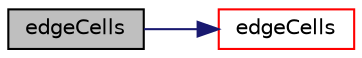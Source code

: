 digraph "edgeCells"
{
  bgcolor="transparent";
  edge [fontname="Helvetica",fontsize="10",labelfontname="Helvetica",labelfontsize="10"];
  node [fontname="Helvetica",fontsize="10",shape=record];
  rankdir="LR";
  Node46773 [label="edgeCells",height=0.2,width=0.4,color="black", fillcolor="grey75", style="filled", fontcolor="black"];
  Node46773 -> Node46774 [color="midnightblue",fontsize="10",style="solid",fontname="Helvetica"];
  Node46774 [label="edgeCells",height=0.2,width=0.4,color="red",URL="$a28685.html#addd6d1fd65f617ff40cde4479560c2c3"];
}
